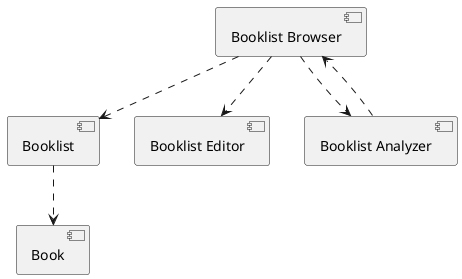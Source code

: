 @startuml

component [Booklist]
component [Book]
component [Booklist Browser]
component [Booklist Editor]
component [Booklist Analyzer]

[Booklist] ..> [Book]
[Booklist Browser] ..> [Booklist Editor]
[Booklist Browser] ..> [Booklist]
[Booklist Analyzer] ..> [Booklist Browser]
[Booklist Browser] ..> [Booklist Analyzer]


@enduml
